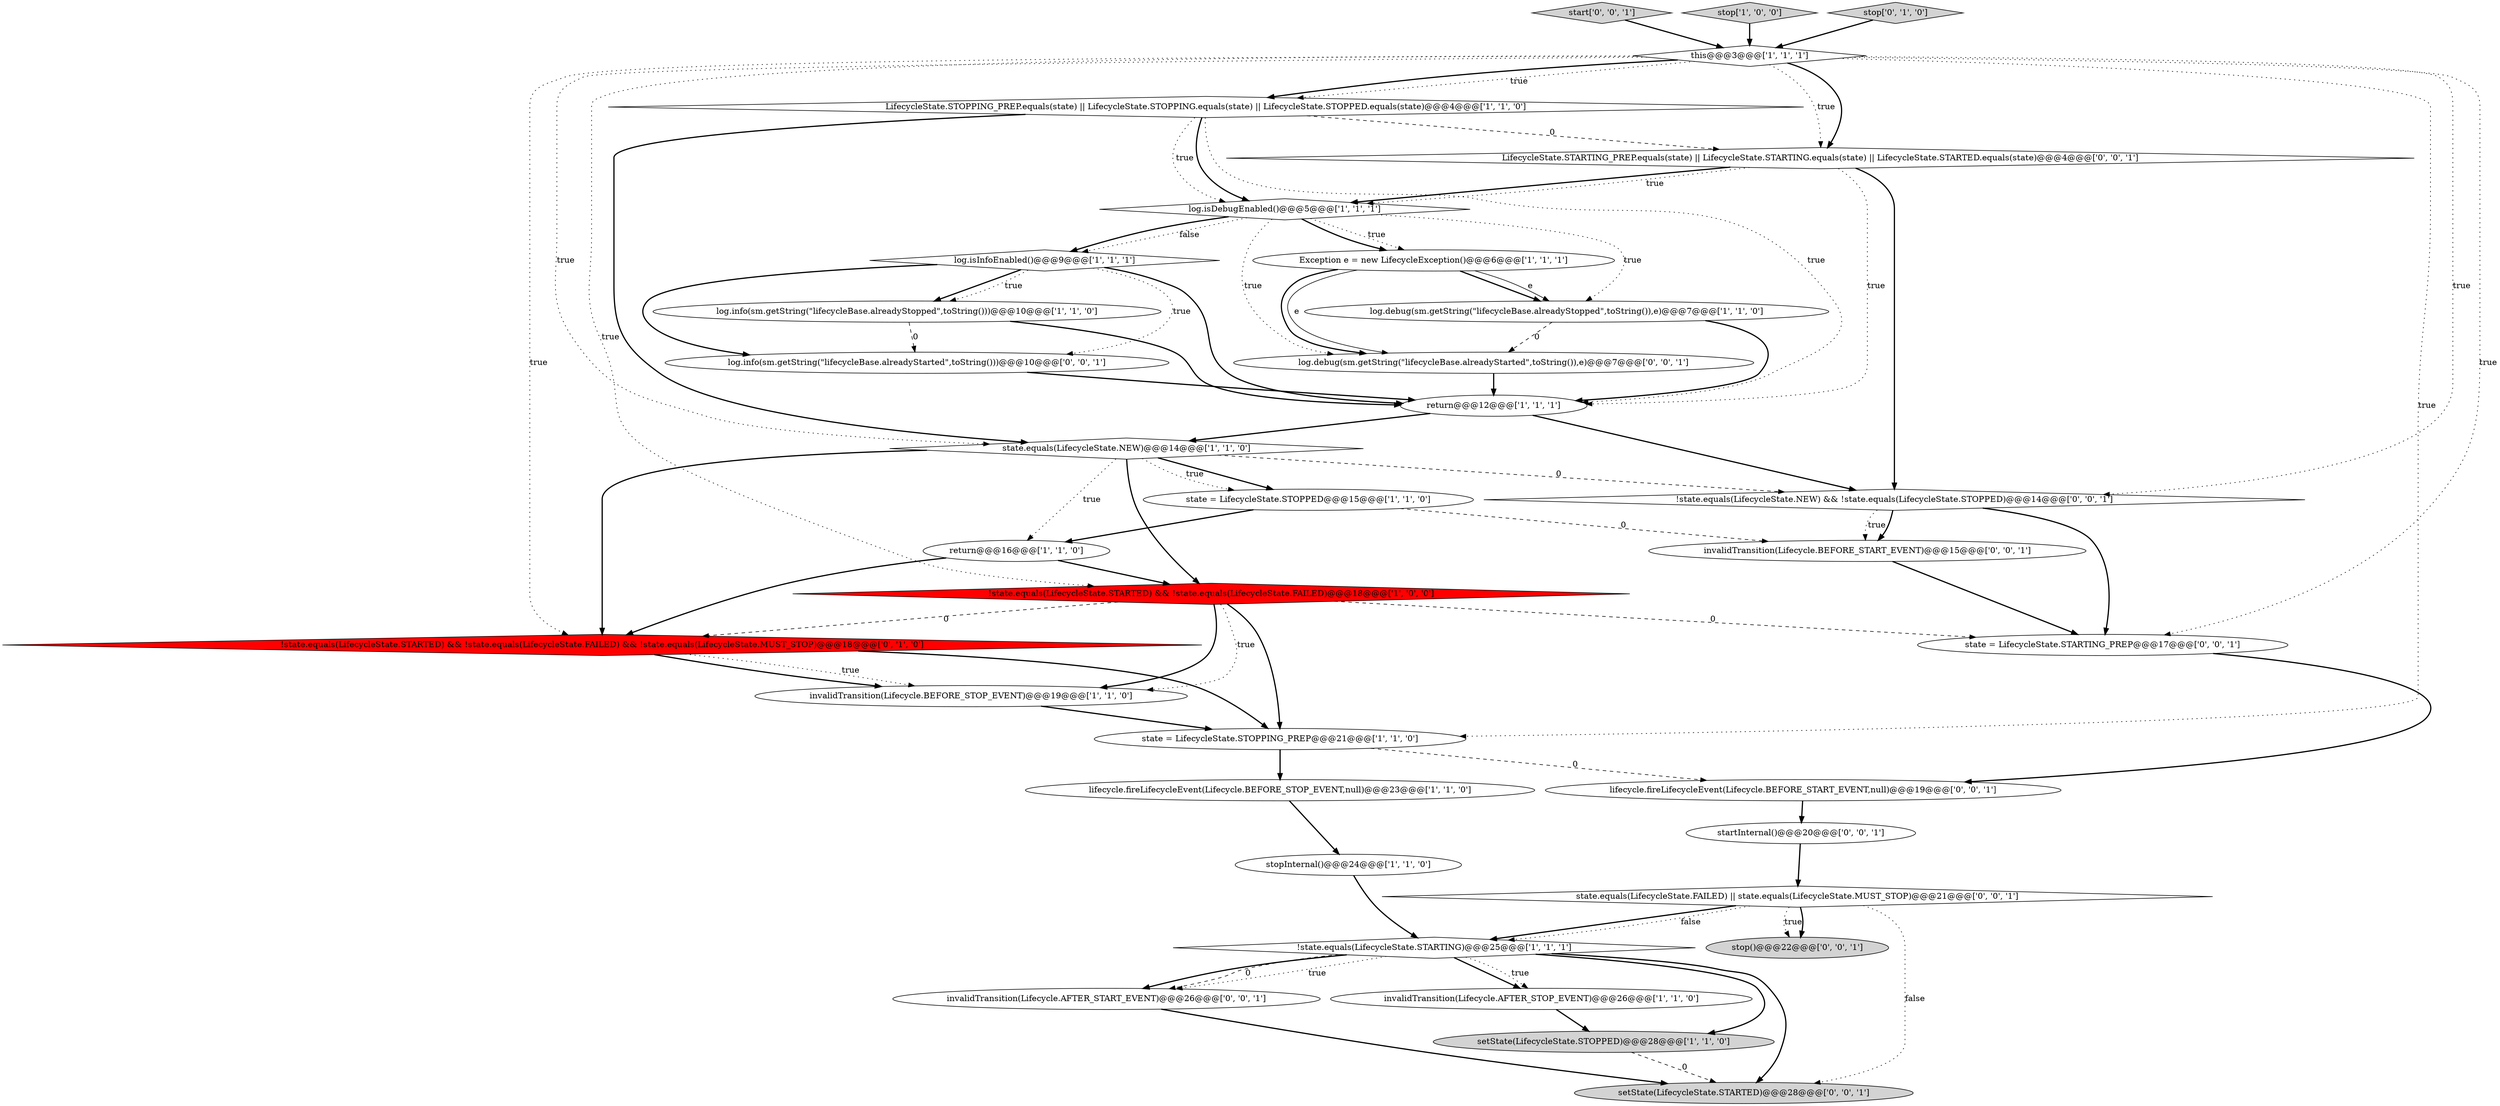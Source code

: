 digraph {
24 [style = filled, label = "stop()@@@22@@@['0', '0', '1']", fillcolor = lightgray, shape = ellipse image = "AAA0AAABBB3BBB"];
20 [style = filled, label = "!state.equals(LifecycleState.STARTED) && !state.equals(LifecycleState.FAILED) && !state.equals(LifecycleState.MUST_STOP)@@@18@@@['0', '1', '0']", fillcolor = red, shape = diamond image = "AAA1AAABBB2BBB"];
25 [style = filled, label = "LifecycleState.STARTING_PREP.equals(state) || LifecycleState.STARTING.equals(state) || LifecycleState.STARTED.equals(state)@@@4@@@['0', '0', '1']", fillcolor = white, shape = diamond image = "AAA0AAABBB3BBB"];
13 [style = filled, label = "return@@@12@@@['1', '1', '1']", fillcolor = white, shape = ellipse image = "AAA0AAABBB1BBB"];
22 [style = filled, label = "startInternal()@@@20@@@['0', '0', '1']", fillcolor = white, shape = ellipse image = "AAA0AAABBB3BBB"];
34 [style = filled, label = "setState(LifecycleState.STARTED)@@@28@@@['0', '0', '1']", fillcolor = lightgray, shape = ellipse image = "AAA0AAABBB3BBB"];
3 [style = filled, label = "Exception e = new LifecycleException()@@@6@@@['1', '1', '1']", fillcolor = white, shape = ellipse image = "AAA0AAABBB1BBB"];
11 [style = filled, label = "log.info(sm.getString(\"lifecycleBase.alreadyStopped\",toString()))@@@10@@@['1', '1', '0']", fillcolor = white, shape = ellipse image = "AAA0AAABBB1BBB"];
32 [style = filled, label = "invalidTransition(Lifecycle.AFTER_START_EVENT)@@@26@@@['0', '0', '1']", fillcolor = white, shape = ellipse image = "AAA0AAABBB3BBB"];
33 [style = filled, label = "lifecycle.fireLifecycleEvent(Lifecycle.BEFORE_START_EVENT,null)@@@19@@@['0', '0', '1']", fillcolor = white, shape = ellipse image = "AAA0AAABBB3BBB"];
29 [style = filled, label = "state = LifecycleState.STARTING_PREP@@@17@@@['0', '0', '1']", fillcolor = white, shape = ellipse image = "AAA0AAABBB3BBB"];
6 [style = filled, label = "state = LifecycleState.STOPPED@@@15@@@['1', '1', '0']", fillcolor = white, shape = ellipse image = "AAA0AAABBB1BBB"];
31 [style = filled, label = "start['0', '0', '1']", fillcolor = lightgray, shape = diamond image = "AAA0AAABBB3BBB"];
7 [style = filled, label = "stop['1', '0', '0']", fillcolor = lightgray, shape = diamond image = "AAA0AAABBB1BBB"];
2 [style = filled, label = "!state.equals(LifecycleState.STARTED) && !state.equals(LifecycleState.FAILED)@@@18@@@['1', '0', '0']", fillcolor = red, shape = diamond image = "AAA1AAABBB1BBB"];
1 [style = filled, label = "LifecycleState.STOPPING_PREP.equals(state) || LifecycleState.STOPPING.equals(state) || LifecycleState.STOPPED.equals(state)@@@4@@@['1', '1', '0']", fillcolor = white, shape = diamond image = "AAA0AAABBB1BBB"];
18 [style = filled, label = "lifecycle.fireLifecycleEvent(Lifecycle.BEFORE_STOP_EVENT,null)@@@23@@@['1', '1', '0']", fillcolor = white, shape = ellipse image = "AAA0AAABBB1BBB"];
27 [style = filled, label = "state.equals(LifecycleState.FAILED) || state.equals(LifecycleState.MUST_STOP)@@@21@@@['0', '0', '1']", fillcolor = white, shape = diamond image = "AAA0AAABBB3BBB"];
9 [style = filled, label = "!state.equals(LifecycleState.STARTING)@@@25@@@['1', '1', '1']", fillcolor = white, shape = diamond image = "AAA0AAABBB1BBB"];
14 [style = filled, label = "state.equals(LifecycleState.NEW)@@@14@@@['1', '1', '0']", fillcolor = white, shape = diamond image = "AAA0AAABBB1BBB"];
10 [style = filled, label = "invalidTransition(Lifecycle.AFTER_STOP_EVENT)@@@26@@@['1', '1', '0']", fillcolor = white, shape = ellipse image = "AAA0AAABBB1BBB"];
0 [style = filled, label = "invalidTransition(Lifecycle.BEFORE_STOP_EVENT)@@@19@@@['1', '1', '0']", fillcolor = white, shape = ellipse image = "AAA0AAABBB1BBB"];
21 [style = filled, label = "stop['0', '1', '0']", fillcolor = lightgray, shape = diamond image = "AAA0AAABBB2BBB"];
23 [style = filled, label = "invalidTransition(Lifecycle.BEFORE_START_EVENT)@@@15@@@['0', '0', '1']", fillcolor = white, shape = ellipse image = "AAA0AAABBB3BBB"];
8 [style = filled, label = "return@@@16@@@['1', '1', '0']", fillcolor = white, shape = ellipse image = "AAA0AAABBB1BBB"];
30 [style = filled, label = "log.info(sm.getString(\"lifecycleBase.alreadyStarted\",toString()))@@@10@@@['0', '0', '1']", fillcolor = white, shape = ellipse image = "AAA0AAABBB3BBB"];
17 [style = filled, label = "log.isDebugEnabled()@@@5@@@['1', '1', '1']", fillcolor = white, shape = diamond image = "AAA0AAABBB1BBB"];
4 [style = filled, label = "log.debug(sm.getString(\"lifecycleBase.alreadyStopped\",toString()),e)@@@7@@@['1', '1', '0']", fillcolor = white, shape = ellipse image = "AAA0AAABBB1BBB"];
26 [style = filled, label = "!state.equals(LifecycleState.NEW) && !state.equals(LifecycleState.STOPPED)@@@14@@@['0', '0', '1']", fillcolor = white, shape = diamond image = "AAA0AAABBB3BBB"];
5 [style = filled, label = "setState(LifecycleState.STOPPED)@@@28@@@['1', '1', '0']", fillcolor = lightgray, shape = ellipse image = "AAA0AAABBB1BBB"];
12 [style = filled, label = "this@@@3@@@['1', '1', '1']", fillcolor = white, shape = diamond image = "AAA0AAABBB1BBB"];
28 [style = filled, label = "log.debug(sm.getString(\"lifecycleBase.alreadyStarted\",toString()),e)@@@7@@@['0', '0', '1']", fillcolor = white, shape = ellipse image = "AAA0AAABBB3BBB"];
19 [style = filled, label = "stopInternal()@@@24@@@['1', '1', '0']", fillcolor = white, shape = ellipse image = "AAA0AAABBB1BBB"];
16 [style = filled, label = "state = LifecycleState.STOPPING_PREP@@@21@@@['1', '1', '0']", fillcolor = white, shape = ellipse image = "AAA0AAABBB1BBB"];
15 [style = filled, label = "log.isInfoEnabled()@@@9@@@['1', '1', '1']", fillcolor = white, shape = diamond image = "AAA0AAABBB1BBB"];
30->13 [style = bold, label=""];
20->0 [style = dotted, label="true"];
20->0 [style = bold, label=""];
27->9 [style = bold, label=""];
32->34 [style = bold, label=""];
9->10 [style = bold, label=""];
3->4 [style = bold, label=""];
17->15 [style = dotted, label="false"];
14->26 [style = dashed, label="0"];
15->30 [style = dotted, label="true"];
1->13 [style = dotted, label="true"];
23->29 [style = bold, label=""];
12->20 [style = dotted, label="true"];
8->20 [style = bold, label=""];
15->11 [style = bold, label=""];
20->16 [style = bold, label=""];
19->9 [style = bold, label=""];
11->13 [style = bold, label=""];
9->5 [style = bold, label=""];
16->33 [style = dashed, label="0"];
1->25 [style = dashed, label="0"];
13->14 [style = bold, label=""];
9->32 [style = dotted, label="true"];
14->20 [style = bold, label=""];
2->16 [style = bold, label=""];
27->9 [style = dotted, label="false"];
15->13 [style = bold, label=""];
2->0 [style = dotted, label="true"];
9->32 [style = bold, label=""];
12->2 [style = dotted, label="true"];
18->19 [style = bold, label=""];
26->23 [style = dotted, label="true"];
27->24 [style = dotted, label="true"];
3->28 [style = solid, label="e"];
12->1 [style = bold, label=""];
17->3 [style = dotted, label="true"];
5->34 [style = dashed, label="0"];
1->17 [style = bold, label=""];
25->26 [style = bold, label=""];
17->15 [style = bold, label=""];
9->10 [style = dotted, label="true"];
12->25 [style = dotted, label="true"];
14->6 [style = bold, label=""];
27->34 [style = dotted, label="false"];
0->16 [style = bold, label=""];
3->4 [style = solid, label="e"];
16->18 [style = bold, label=""];
1->17 [style = dotted, label="true"];
17->4 [style = dotted, label="true"];
4->13 [style = bold, label=""];
25->13 [style = dotted, label="true"];
25->17 [style = bold, label=""];
31->12 [style = bold, label=""];
9->32 [style = dashed, label="0"];
4->28 [style = dashed, label="0"];
21->12 [style = bold, label=""];
12->26 [style = dotted, label="true"];
3->28 [style = bold, label=""];
2->0 [style = bold, label=""];
10->5 [style = bold, label=""];
8->2 [style = bold, label=""];
13->26 [style = bold, label=""];
2->29 [style = dashed, label="0"];
17->28 [style = dotted, label="true"];
15->11 [style = dotted, label="true"];
14->8 [style = dotted, label="true"];
17->3 [style = bold, label=""];
27->24 [style = bold, label=""];
14->2 [style = bold, label=""];
33->22 [style = bold, label=""];
14->6 [style = dotted, label="true"];
2->20 [style = dashed, label="0"];
12->29 [style = dotted, label="true"];
7->12 [style = bold, label=""];
26->29 [style = bold, label=""];
12->1 [style = dotted, label="true"];
28->13 [style = bold, label=""];
15->30 [style = bold, label=""];
12->14 [style = dotted, label="true"];
29->33 [style = bold, label=""];
12->16 [style = dotted, label="true"];
22->27 [style = bold, label=""];
25->17 [style = dotted, label="true"];
12->25 [style = bold, label=""];
26->23 [style = bold, label=""];
6->8 [style = bold, label=""];
1->14 [style = bold, label=""];
11->30 [style = dashed, label="0"];
6->23 [style = dashed, label="0"];
9->34 [style = bold, label=""];
}
